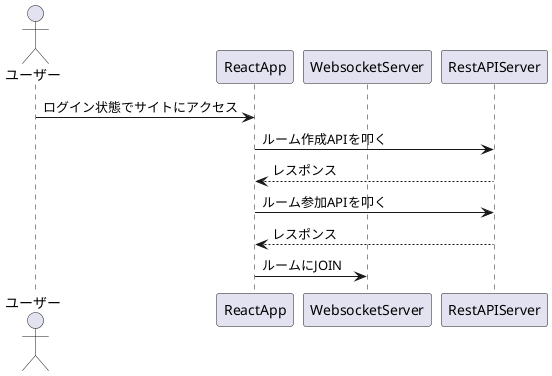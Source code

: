 @startuml

actor ユーザー

participant ReactApp
participant WebsocketServer
participant RestAPIServer

ユーザー -> ReactApp : ログイン状態でサイトにアクセス
ReactApp -> RestAPIServer : ルーム作成APIを叩く
RestAPIServer --> ReactApp : レスポンス
ReactApp -> RestAPIServer : ルーム参加APIを叩く
RestAPIServer --> ReactApp : レスポンス
ReactApp -> WebsocketServer : ルームにJOIN

@enduml
